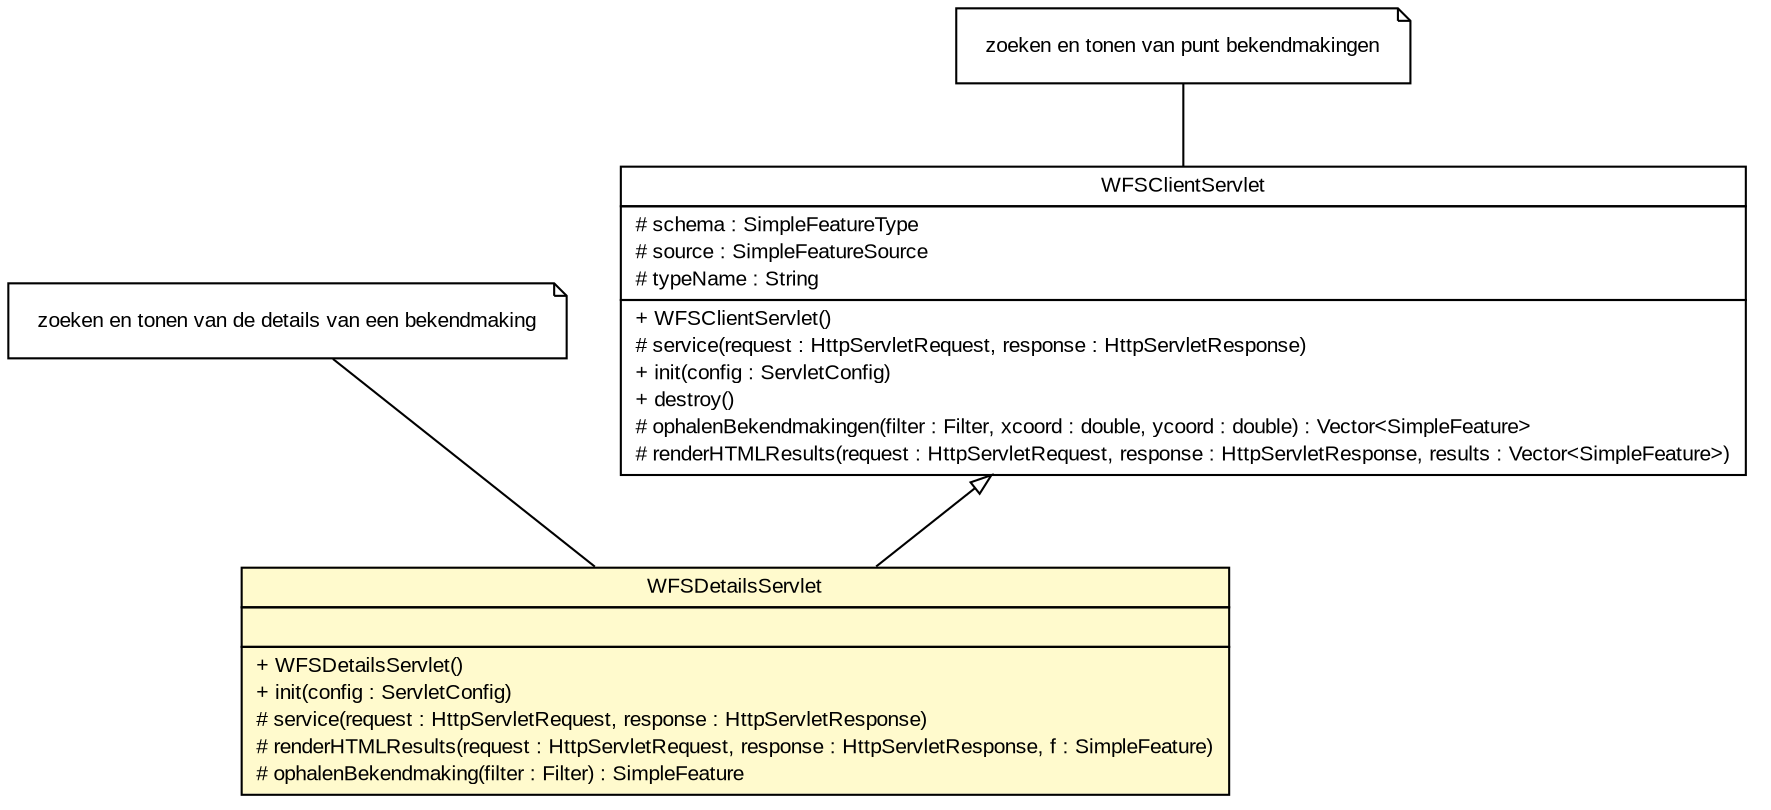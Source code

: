 #!/usr/local/bin/dot
#
# Class diagram 
# Generated by UMLGraph version 5.3 (http://www.umlgraph.org/)
#

digraph G {
	edge [fontname="arial",fontsize=10,labelfontname="arial",labelfontsize=10];
	node [fontname="arial",fontsize=10,shape=plaintext];
	nodesep=0.25;
	ranksep=0.5;
	// nl.geozet.wfs.WFSDetailsServlet
	c338 [label=<<table title="nl.geozet.wfs.WFSDetailsServlet" border="0" cellborder="1" cellspacing="0" cellpadding="2" port="p" bgcolor="lemonChiffon" href="./WFSDetailsServlet.html">
		<tr><td><table border="0" cellspacing="0" cellpadding="1">
<tr><td align="center" balign="center"> WFSDetailsServlet </td></tr>
		</table></td></tr>
		<tr><td><table border="0" cellspacing="0" cellpadding="1">
<tr><td align="left" balign="left">  </td></tr>
		</table></td></tr>
		<tr><td><table border="0" cellspacing="0" cellpadding="1">
<tr><td align="left" balign="left"> + WFSDetailsServlet() </td></tr>
<tr><td align="left" balign="left"> + init(config : ServletConfig) </td></tr>
<tr><td align="left" balign="left"> # service(request : HttpServletRequest, response : HttpServletResponse) </td></tr>
<tr><td align="left" balign="left"> # renderHTMLResults(request : HttpServletRequest, response : HttpServletResponse, f : SimpleFeature) </td></tr>
<tr><td align="left" balign="left"> # ophalenBekendmaking(filter : Filter) : SimpleFeature </td></tr>
		</table></td></tr>
		</table>>, fontname="arial", fontcolor="black", fontsize=10.0];
	// Note annotation
	n0cc338 [label=<<table title="nl.geozet.wfs.WFSDetailsServlet" border="0" cellborder="0" cellspacing="0" cellpadding="2" port="p" href="./WFSDetailsServlet.html">
		<tr><td><table border="0" cellspacing="0" cellpadding="1">
<tr><td align="left" balign="left"> zoeken en tonen van de details van een bekendmaking </td></tr>
		</table></td></tr>
		</table>>, fontname="arial", fontcolor="black", fontsize=10.0, shape=note];
	n0cc338 -> c338:p[arrowhead=none];
	// nl.geozet.wfs.WFSClientServlet
	c339 [label=<<table title="nl.geozet.wfs.WFSClientServlet" border="0" cellborder="1" cellspacing="0" cellpadding="2" port="p" href="./WFSClientServlet.html">
		<tr><td><table border="0" cellspacing="0" cellpadding="1">
<tr><td align="center" balign="center"> WFSClientServlet </td></tr>
		</table></td></tr>
		<tr><td><table border="0" cellspacing="0" cellpadding="1">
<tr><td align="left" balign="left"> # schema : SimpleFeatureType </td></tr>
<tr><td align="left" balign="left"> # source : SimpleFeatureSource </td></tr>
<tr><td align="left" balign="left"> # typeName : String </td></tr>
		</table></td></tr>
		<tr><td><table border="0" cellspacing="0" cellpadding="1">
<tr><td align="left" balign="left"> + WFSClientServlet() </td></tr>
<tr><td align="left" balign="left"> # service(request : HttpServletRequest, response : HttpServletResponse) </td></tr>
<tr><td align="left" balign="left"> + init(config : ServletConfig) </td></tr>
<tr><td align="left" balign="left"> + destroy() </td></tr>
<tr><td align="left" balign="left"> # ophalenBekendmakingen(filter : Filter, xcoord : double, ycoord : double) : Vector&lt;SimpleFeature&gt; </td></tr>
<tr><td align="left" balign="left"> # renderHTMLResults(request : HttpServletRequest, response : HttpServletResponse, results : Vector&lt;SimpleFeature&gt;) </td></tr>
		</table></td></tr>
		</table>>, fontname="arial", fontcolor="black", fontsize=10.0];
	// Note annotation
	n0cc339 [label=<<table title="nl.geozet.wfs.WFSClientServlet" border="0" cellborder="0" cellspacing="0" cellpadding="2" port="p" href="./WFSClientServlet.html">
		<tr><td><table border="0" cellspacing="0" cellpadding="1">
<tr><td align="left" balign="left"> zoeken en tonen van punt bekendmakingen </td></tr>
		</table></td></tr>
		</table>>, fontname="arial", fontcolor="black", fontsize=10.0, shape=note];
	n0cc339 -> c339:p[arrowhead=none];
	//nl.geozet.wfs.WFSDetailsServlet extends nl.geozet.wfs.WFSClientServlet
	c339:p -> c338:p [dir=back,arrowtail=empty];
}

